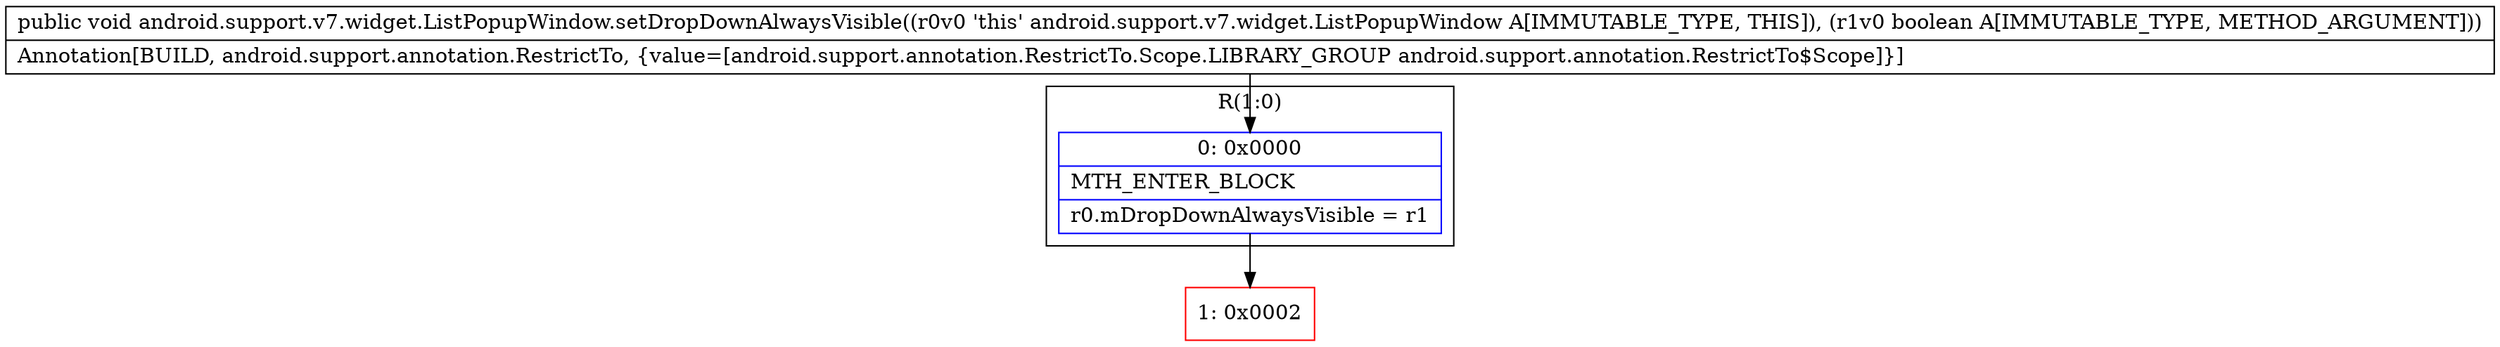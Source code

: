 digraph "CFG forandroid.support.v7.widget.ListPopupWindow.setDropDownAlwaysVisible(Z)V" {
subgraph cluster_Region_748289118 {
label = "R(1:0)";
node [shape=record,color=blue];
Node_0 [shape=record,label="{0\:\ 0x0000|MTH_ENTER_BLOCK\l|r0.mDropDownAlwaysVisible = r1\l}"];
}
Node_1 [shape=record,color=red,label="{1\:\ 0x0002}"];
MethodNode[shape=record,label="{public void android.support.v7.widget.ListPopupWindow.setDropDownAlwaysVisible((r0v0 'this' android.support.v7.widget.ListPopupWindow A[IMMUTABLE_TYPE, THIS]), (r1v0 boolean A[IMMUTABLE_TYPE, METHOD_ARGUMENT]))  | Annotation[BUILD, android.support.annotation.RestrictTo, \{value=[android.support.annotation.RestrictTo.Scope.LIBRARY_GROUP android.support.annotation.RestrictTo$Scope]\}]\l}"];
MethodNode -> Node_0;
Node_0 -> Node_1;
}

